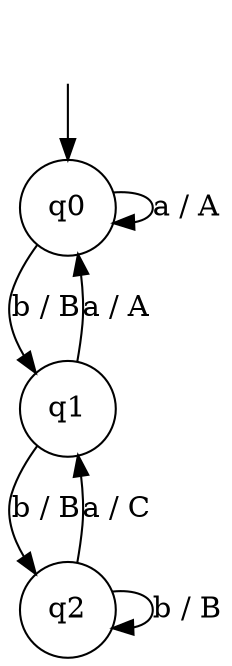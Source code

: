 digraph g {
        __start0 [label="" shape="none"];
        __start0 -> q0;

    	q0 [shape="circle" label="q0"];
    	q1 [shape="circle" label="q1"];
    	q2 [shape="circle" label="q2"];

    	q0 -> q0 [label="a / A"];
    	q0 -> q1 [label="b / B"];
    	q1 -> q0 [label="a / A"];
    	q1 -> q2 [label="b / B"];
    	q2 -> q1 [label="a / C"];
    	q2 -> q2 [label="b / B"];
    }
